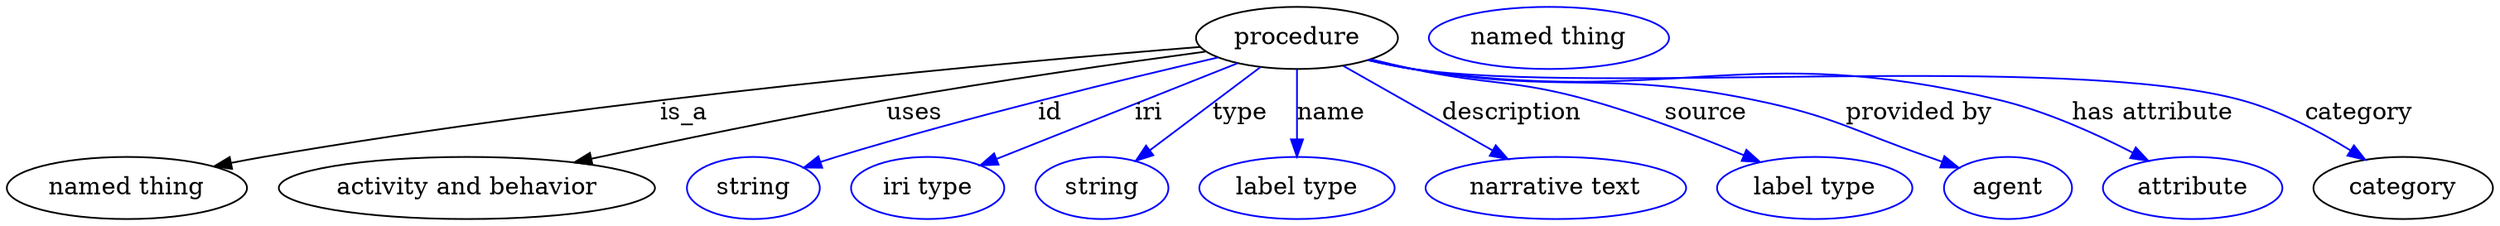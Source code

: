 digraph {
	graph [bb="0,0,1440.5,123"];
	node [label="\N"];
	procedure	 [height=0.5,
		label=procedure,
		pos="747.54,105",
		width=1.6249];
	"named thing"	 [height=0.5,
		pos="69.544,18",
		width=1.9318];
	procedure -> "named thing"	 [label=is_a,
		lp="376.54,61.5",
		pos="e,120.39,30.34 690.64,100.79 583.8,92.364 346.16,71.168 148.54,36 142.69,34.958 136.61,33.769 130.55,32.51"];
	"activity and behavior"	 [height=0.5,
		pos="266.54,18",
		width=3.0331];
	procedure -> "activity and behavior"	 [label=uses,
		lp="526.04,61.5",
		pos="e,331.07,32.584 693.52,97.72 645.19,90.994 572.47,80.352 509.54,69 452.81,58.764 389.04,45.304 341.06,34.783"];
	id	 [color=blue,
		height=0.5,
		label=string,
		pos="432.54,18",
		width=1.0652];
	procedure -> id	 [color=blue,
		label=id,
		lp="597.54,61.5",
		pos="e,462.07,29.634 699.85,94.285 646.1,81.838 556.33,59.929 480.54,36 477.63,35.078 474.62,34.08 471.62,33.041",
		style=solid];
	iri	 [color=blue,
		height=0.5,
		label="iri type",
		pos="533.54,18",
		width=1.2277];
	procedure -> iri	 [color=blue,
		label=iri,
		lp="661.54,61.5",
		pos="e,565.1,30.827 712.21,90.634 674.37,75.251 614.41,50.874 574.53,34.661",
		style=solid];
	type	 [color=blue,
		height=0.5,
		label=string,
		pos="634.54,18",
		width=1.0652];
	procedure -> type	 [color=blue,
		label=type,
		lp="714.54,61.5",
		pos="e,654.75,33.554 725.76,88.226 707.8,74.4 682.2,54.694 662.69,39.673",
		style=solid];
	name	 [color=blue,
		height=0.5,
		label="label type",
		pos="747.54,18",
		width=1.5707];
	procedure -> name	 [color=blue,
		label=name,
		lp="767.54,61.5",
		pos="e,747.54,36.003 747.54,86.974 747.54,75.192 747.54,59.561 747.54,46.158",
		style=solid];
	description	 [color=blue,
		height=0.5,
		label="narrative text",
		pos="897.54,18",
		width=2.0943];
	procedure -> description	 [color=blue,
		label=description,
		lp="872.54,61.5",
		pos="e,868.67,34.746 775.06,89.043 798.81,75.264 833.37,55.222 859.72,39.936",
		style=solid];
	source	 [color=blue,
		height=0.5,
		label="label type",
		pos="1047.5,18",
		width=1.5707];
	procedure -> source	 [color=blue,
		label=source,
		lp="986.04,61.5",
		pos="e,1015,32.862 790.65,92.81 798.57,90.745 806.78,88.717 814.54,87 859.92,76.961 872.8,81.549 917.54,69 947.76,60.524 980.67,47.578 \
1005.8,36.851",
		style=solid];
	"provided by"	 [color=blue,
		height=0.5,
		label=agent,
		pos="1159.5,18",
		width=1.0291];
	procedure -> "provided by"	 [color=blue,
		label="provided by",
		lp="1109,61.5",
		pos="e,1130.9,29.462 789.83,92.457 797.97,90.378 806.48,88.435 814.54,87 902.41,71.364 927.18,87.234 1014.5,69 1059.9,59.524 1069.9,51.789 \
1113.5,36 1116.1,35.074 1118.7,34.101 1121.4,33.107",
		style=solid];
	"has attribute"	 [color=blue,
		height=0.5,
		label=attribute,
		pos="1266.5,18",
		width=1.4443];
	procedure -> "has attribute"	 [color=blue,
		label="has attribute",
		lp="1244.5,61.5",
		pos="e,1240.2,33.561 789.43,92.306 797.69,90.213 806.34,88.304 814.54,87 964.43,63.181 1008.2,105.33 1155.5,69 1182.1,62.455 1210.1,49.568 \
1231.3,38.387",
		style=solid];
	category	 [height=0.5,
		pos="1388.5,18",
		width=1.4443];
	procedure -> category	 [color=blue,
		label=category,
		lp="1361.5,61.5",
		pos="e,1365.8,34.44 789.05,92.296 797.42,90.176 806.21,88.259 814.54,87 920.31,71.023 1192.4,97.479 1295.5,69 1317.5,62.946 1339.9,50.867 \
1357.2,39.984",
		style=solid];
	"named thing_category"	 [color=blue,
		height=0.5,
		label="named thing",
		pos="893.54,105",
		width=1.9318];
}
